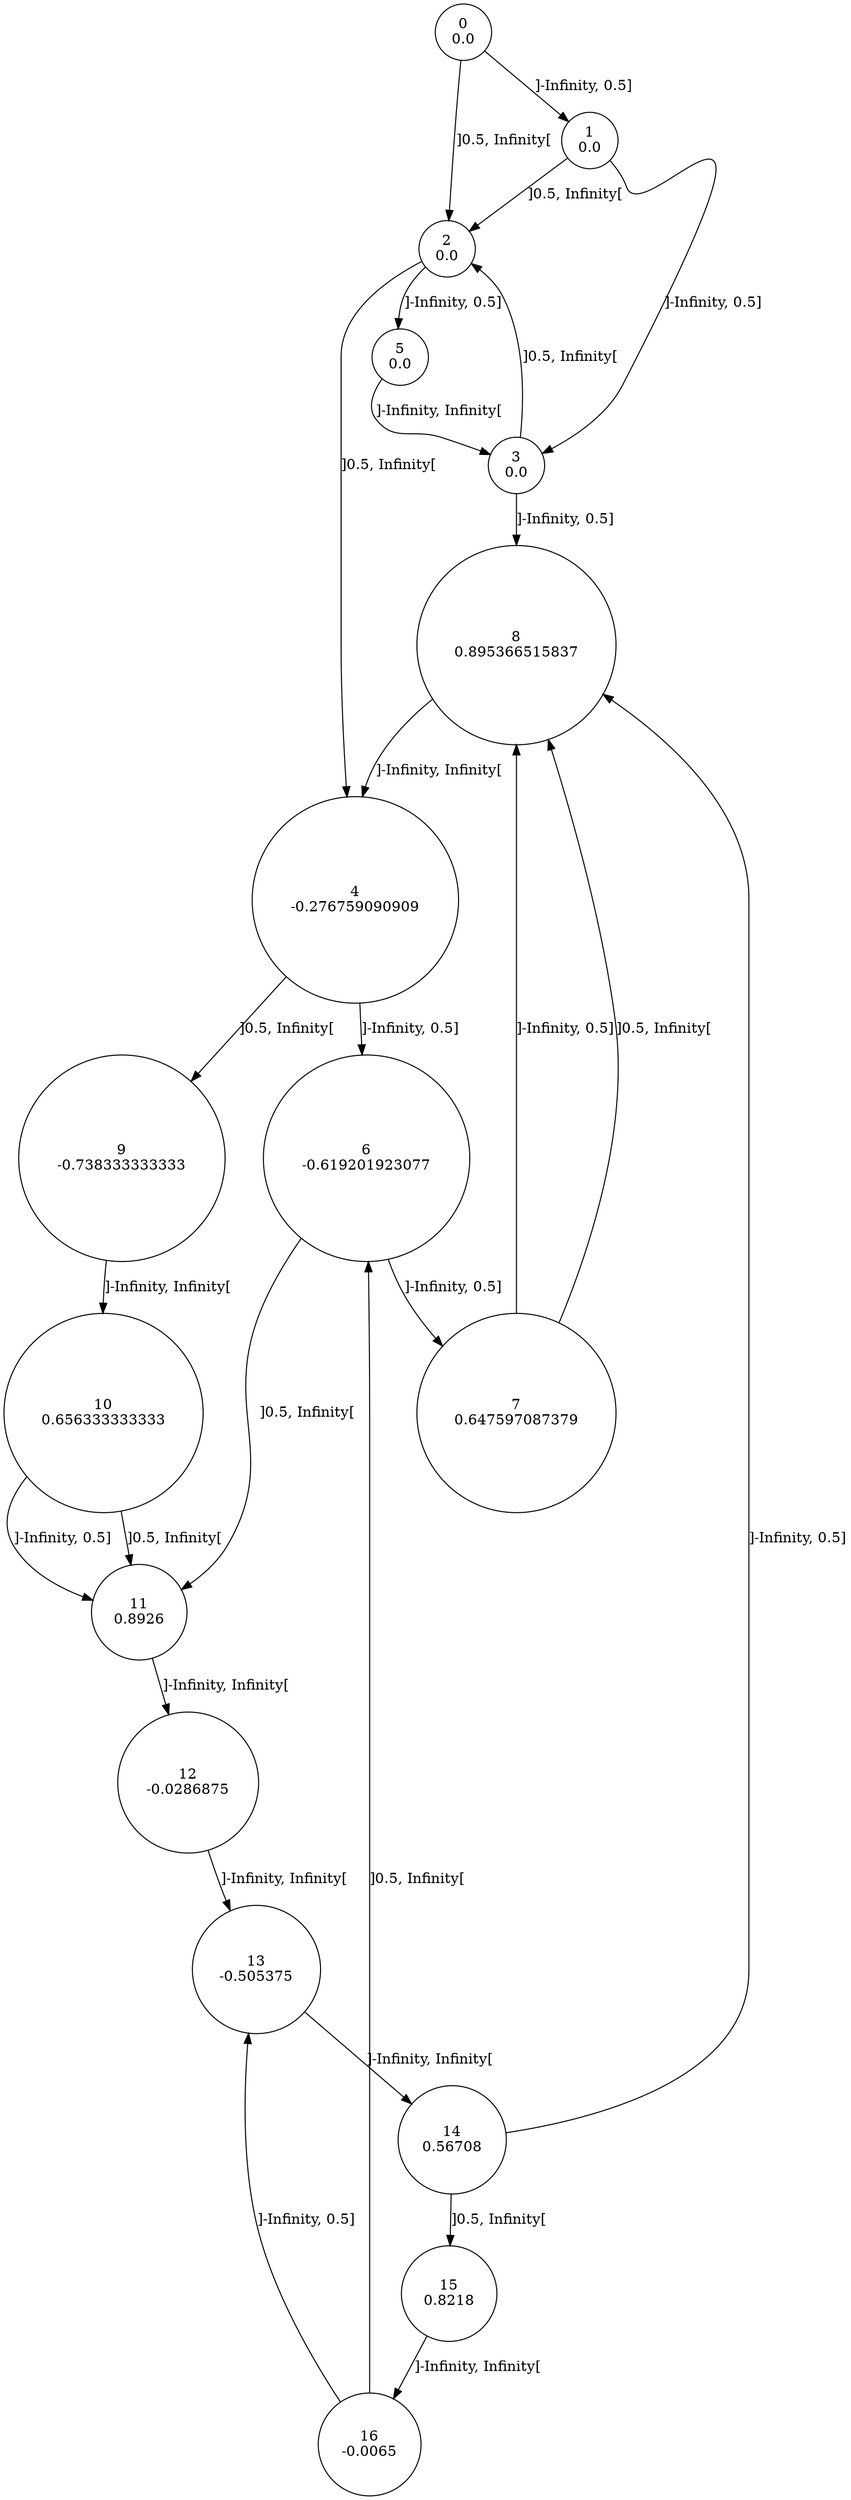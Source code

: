 digraph a {
0 [shape=circle, label="0\n0.0"];
	0 -> 1 [label="]-Infinity, 0.5]"];
	0 -> 2 [label="]0.5, Infinity["];
1 [shape=circle, label="1\n0.0"];
	1 -> 3 [label="]-Infinity, 0.5]"];
	1 -> 2 [label="]0.5, Infinity["];
2 [shape=circle, label="2\n0.0"];
	2 -> 5 [label="]-Infinity, 0.5]"];
	2 -> 4 [label="]0.5, Infinity["];
3 [shape=circle, label="3\n0.0"];
	3 -> 8 [label="]-Infinity, 0.5]"];
	3 -> 2 [label="]0.5, Infinity["];
4 [shape=circle, label="4\n-0.276759090909"];
	4 -> 6 [label="]-Infinity, 0.5]"];
	4 -> 9 [label="]0.5, Infinity["];
5 [shape=circle, label="5\n0.0"];
	5 -> 3 [label="]-Infinity, Infinity["];
6 [shape=circle, label="6\n-0.619201923077"];
	6 -> 7 [label="]-Infinity, 0.5]"];
	6 -> 11 [label="]0.5, Infinity["];
7 [shape=circle, label="7\n0.647597087379"];
	7 -> 8 [label="]-Infinity, 0.5]"];
	7 -> 8 [label="]0.5, Infinity["];
8 [shape=circle, label="8\n0.895366515837"];
	8 -> 4 [label="]-Infinity, Infinity["];
9 [shape=circle, label="9\n-0.738333333333"];
	9 -> 10 [label="]-Infinity, Infinity["];
10 [shape=circle, label="10\n0.656333333333"];
	10 -> 11 [label="]-Infinity, 0.5]"];
	10 -> 11 [label="]0.5, Infinity["];
11 [shape=circle, label="11\n0.8926"];
	11 -> 12 [label="]-Infinity, Infinity["];
12 [shape=circle, label="12\n-0.0286875"];
	12 -> 13 [label="]-Infinity, Infinity["];
13 [shape=circle, label="13\n-0.505375"];
	13 -> 14 [label="]-Infinity, Infinity["];
14 [shape=circle, label="14\n0.56708"];
	14 -> 8 [label="]-Infinity, 0.5]"];
	14 -> 15 [label="]0.5, Infinity["];
15 [shape=circle, label="15\n0.8218"];
	15 -> 16 [label="]-Infinity, Infinity["];
16 [shape=circle, label="16\n-0.0065"];
	16 -> 13 [label="]-Infinity, 0.5]"];
	16 -> 6 [label="]0.5, Infinity["];
}